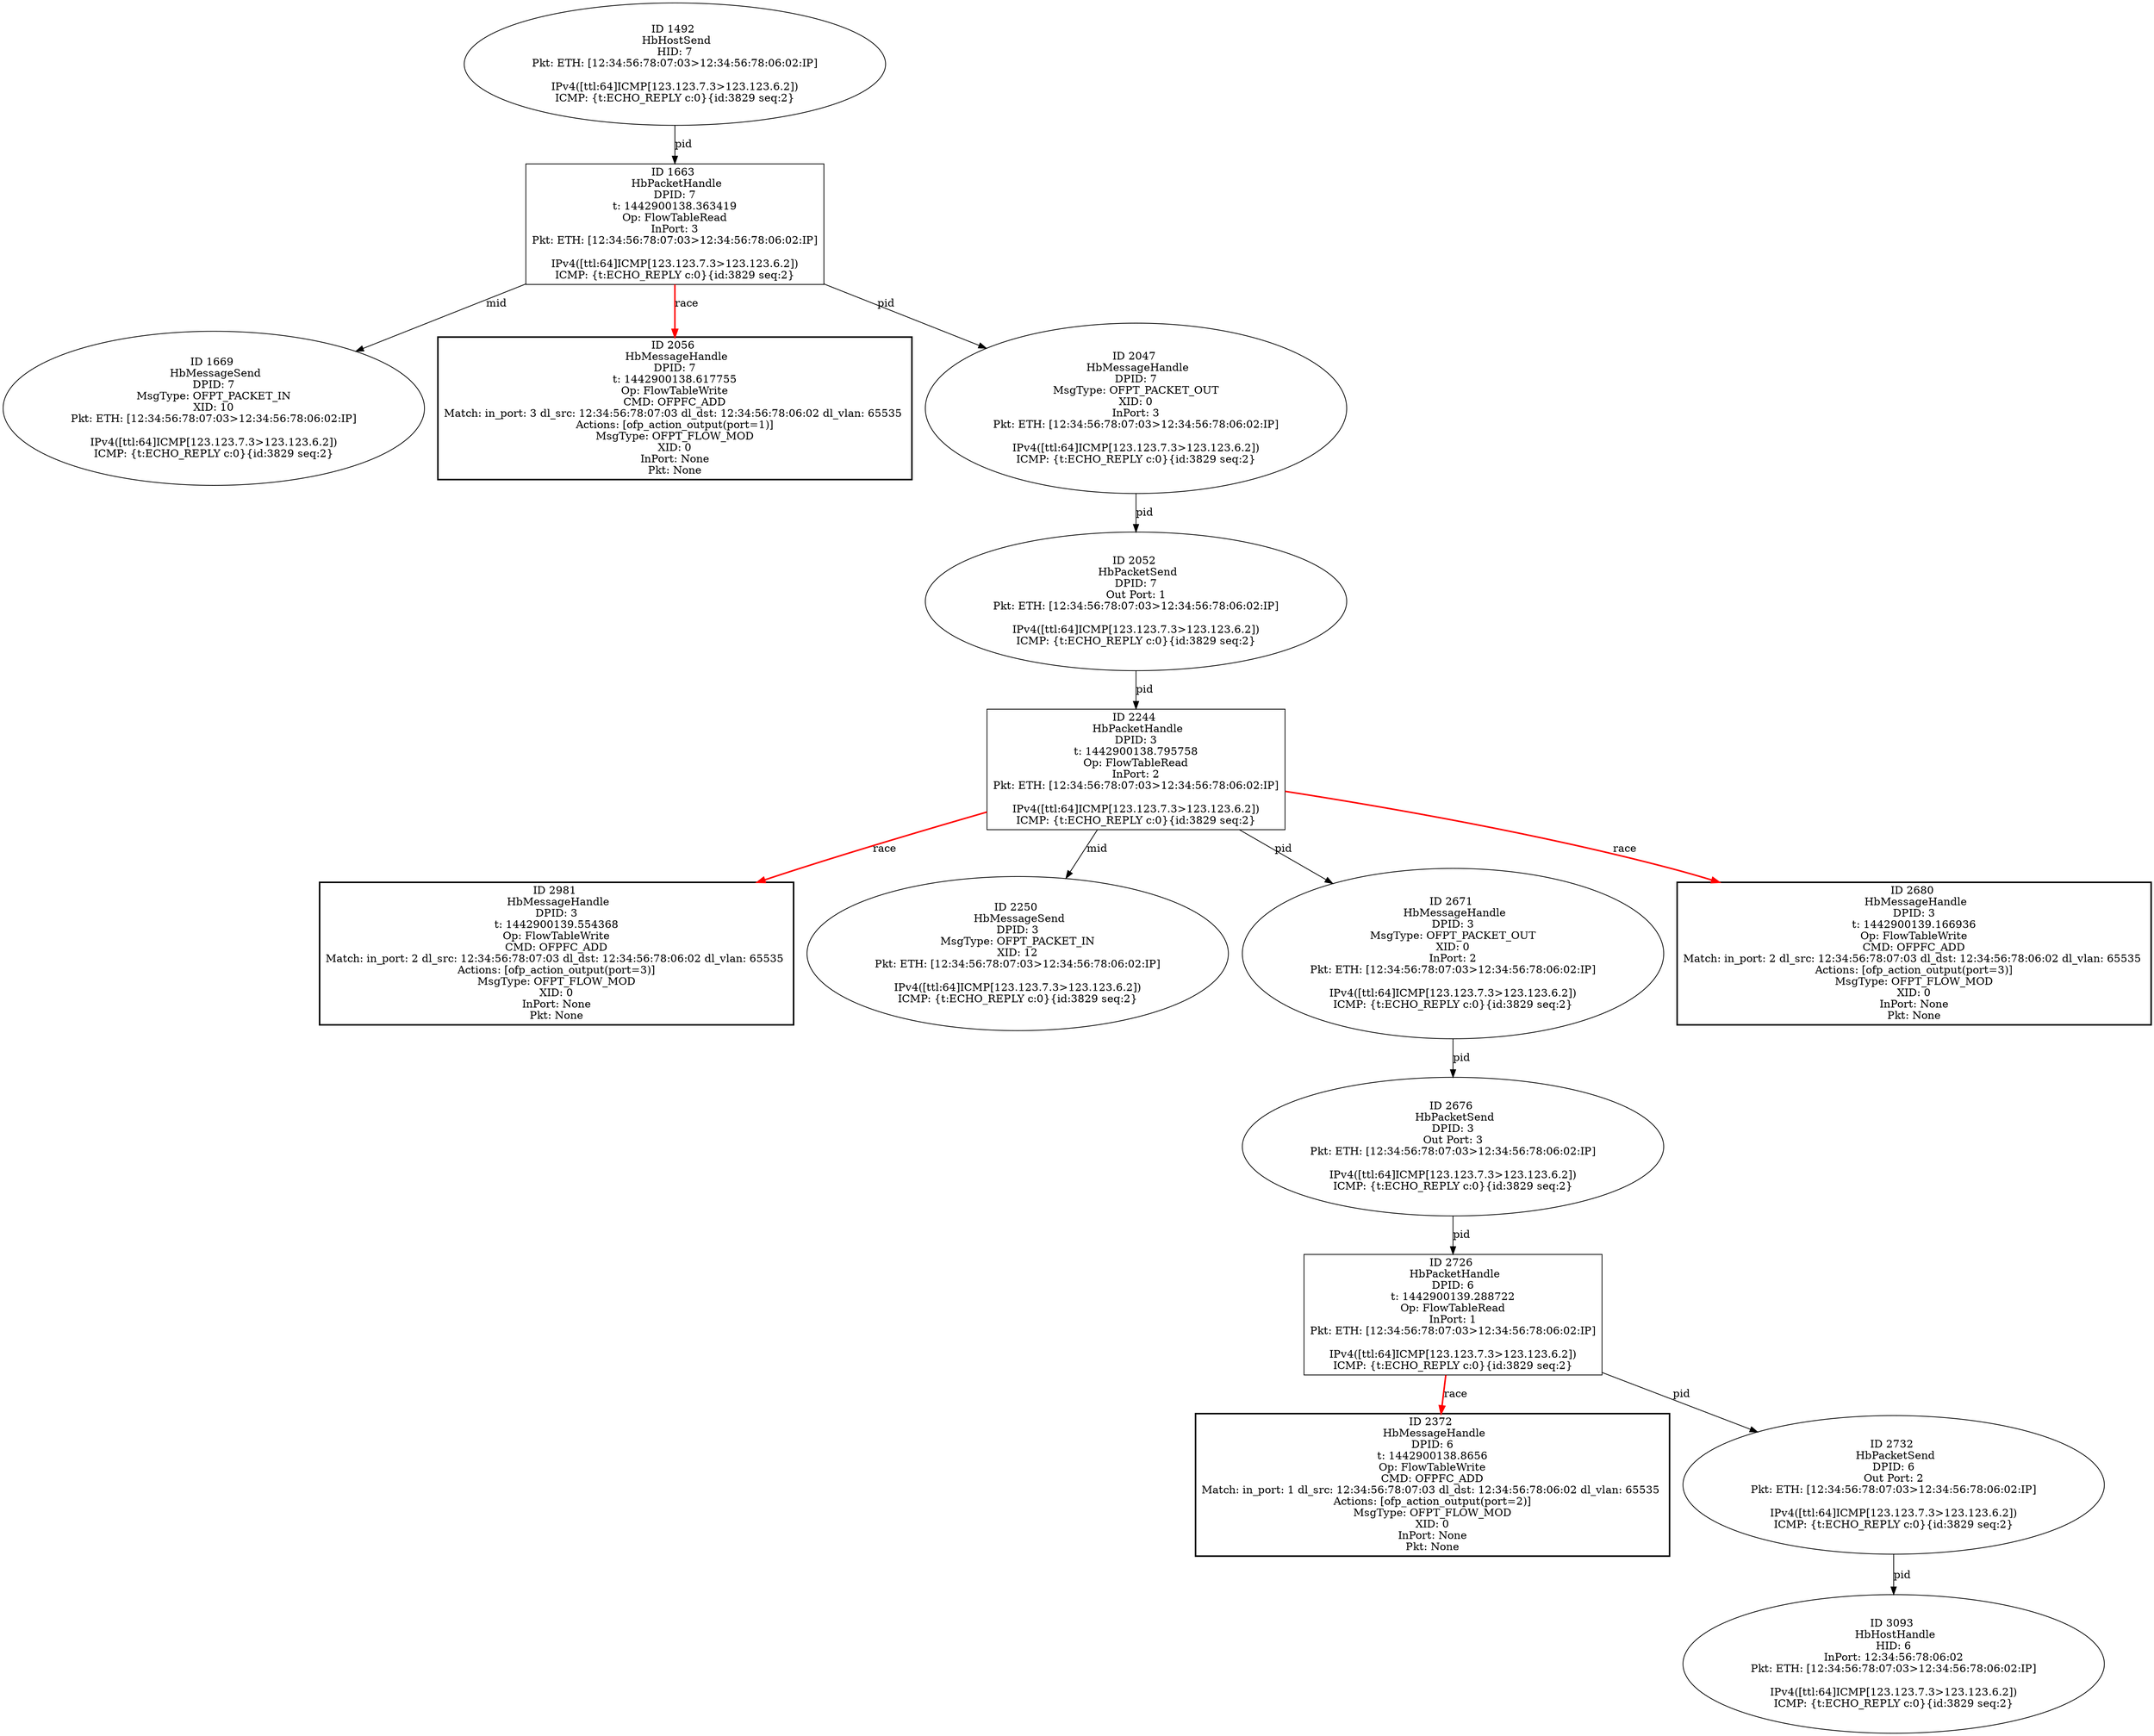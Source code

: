 strict digraph G {
2981 [shape=box, style=bold, event=<hb_events.HbMessageHandle object at 0x1081621d0>, label="ID 2981 
 HbMessageHandle
DPID: 3
t: 1442900139.554368
Op: FlowTableWrite
CMD: OFPFC_ADD
Match: in_port: 2 dl_src: 12:34:56:78:07:03 dl_dst: 12:34:56:78:06:02 dl_vlan: 65535 
Actions: [ofp_action_output(port=3)]
MsgType: OFPT_FLOW_MOD
XID: 0
InPort: None
Pkt: None"];
2052 [shape=oval, event=<hb_events.HbPacketSend object at 0x107b1ca50>, label="ID 2052 
 HbPacketSend
DPID: 7
Out Port: 1
Pkt: ETH: [12:34:56:78:07:03>12:34:56:78:06:02:IP]

IPv4([ttl:64]ICMP[123.123.7.3>123.123.6.2])
ICMP: {t:ECHO_REPLY c:0}{id:3829 seq:2}"];
1669 [shape=oval, event=<hb_events.HbMessageSend object at 0x107acfbd0>, label="ID 1669 
 HbMessageSend
DPID: 7
MsgType: OFPT_PACKET_IN
XID: 10
Pkt: ETH: [12:34:56:78:07:03>12:34:56:78:06:02:IP]

IPv4([ttl:64]ICMP[123.123.7.3>123.123.6.2])
ICMP: {t:ECHO_REPLY c:0}{id:3829 seq:2}"];
2726 [shape=box, event=<hb_events.HbPacketHandle object at 0x107eb2b10>, label="ID 2726 
 HbPacketHandle
DPID: 6
t: 1442900139.288722
Op: FlowTableRead
InPort: 1
Pkt: ETH: [12:34:56:78:07:03>12:34:56:78:06:02:IP]

IPv4([ttl:64]ICMP[123.123.7.3>123.123.6.2])
ICMP: {t:ECHO_REPLY c:0}{id:3829 seq:2}"];
2056 [shape=box, style=bold, event=<hb_events.HbMessageHandle object at 0x107b30a10>, label="ID 2056 
 HbMessageHandle
DPID: 7
t: 1442900138.617755
Op: FlowTableWrite
CMD: OFPFC_ADD
Match: in_port: 3 dl_src: 12:34:56:78:07:03 dl_dst: 12:34:56:78:06:02 dl_vlan: 65535 
Actions: [ofp_action_output(port=1)]
MsgType: OFPT_FLOW_MOD
XID: 0
InPort: None
Pkt: None"];
2250 [shape=oval, event=<hb_events.HbMessageSend object at 0x107c95990>, label="ID 2250 
 HbMessageSend
DPID: 3
MsgType: OFPT_PACKET_IN
XID: 12
Pkt: ETH: [12:34:56:78:07:03>12:34:56:78:06:02:IP]

IPv4([ttl:64]ICMP[123.123.7.3>123.123.6.2])
ICMP: {t:ECHO_REPLY c:0}{id:3829 seq:2}"];
2372 [shape=box, style=bold, event=<hb_events.HbMessageHandle object at 0x107cb5750>, label="ID 2372 
 HbMessageHandle
DPID: 6
t: 1442900138.8656
Op: FlowTableWrite
CMD: OFPFC_ADD
Match: in_port: 1 dl_src: 12:34:56:78:07:03 dl_dst: 12:34:56:78:06:02 dl_vlan: 65535 
Actions: [ofp_action_output(port=2)]
MsgType: OFPT_FLOW_MOD
XID: 0
InPort: None
Pkt: None"];
2732 [shape=oval, event=<hb_events.HbPacketSend object at 0x107ede150>, label="ID 2732 
 HbPacketSend
DPID: 6
Out Port: 2
Pkt: ETH: [12:34:56:78:07:03>12:34:56:78:06:02:IP]

IPv4([ttl:64]ICMP[123.123.7.3>123.123.6.2])
ICMP: {t:ECHO_REPLY c:0}{id:3829 seq:2}"];
2671 [shape=oval, event=<hb_events.HbMessageHandle object at 0x107ec4b50>, label="ID 2671 
 HbMessageHandle
DPID: 3
MsgType: OFPT_PACKET_OUT
XID: 0
InPort: 2
Pkt: ETH: [12:34:56:78:07:03>12:34:56:78:06:02:IP]

IPv4([ttl:64]ICMP[123.123.7.3>123.123.6.2])
ICMP: {t:ECHO_REPLY c:0}{id:3829 seq:2}"];
2676 [shape=oval, event=<hb_events.HbPacketSend object at 0x107eb2890>, label="ID 2676 
 HbPacketSend
DPID: 3
Out Port: 3
Pkt: ETH: [12:34:56:78:07:03>12:34:56:78:06:02:IP]

IPv4([ttl:64]ICMP[123.123.7.3>123.123.6.2])
ICMP: {t:ECHO_REPLY c:0}{id:3829 seq:2}"];
3093 [shape=oval, event=<hb_events.HbHostHandle object at 0x108201d10>, label="ID 3093 
 HbHostHandle
HID: 6
InPort: 12:34:56:78:06:02
Pkt: ETH: [12:34:56:78:07:03>12:34:56:78:06:02:IP]

IPv4([ttl:64]ICMP[123.123.7.3>123.123.6.2])
ICMP: {t:ECHO_REPLY c:0}{id:3829 seq:2}"];
2680 [shape=box, style=bold, event=<hb_events.HbMessageHandle object at 0x107ecc110>, label="ID 2680 
 HbMessageHandle
DPID: 3
t: 1442900139.166936
Op: FlowTableWrite
CMD: OFPFC_ADD
Match: in_port: 2 dl_src: 12:34:56:78:07:03 dl_dst: 12:34:56:78:06:02 dl_vlan: 65535 
Actions: [ofp_action_output(port=3)]
MsgType: OFPT_FLOW_MOD
XID: 0
InPort: None
Pkt: None"];
2244 [shape=box, event=<hb_events.HbPacketHandle object at 0x107c87c10>, label="ID 2244 
 HbPacketHandle
DPID: 3
t: 1442900138.795758
Op: FlowTableRead
InPort: 2
Pkt: ETH: [12:34:56:78:07:03>12:34:56:78:06:02:IP]

IPv4([ttl:64]ICMP[123.123.7.3>123.123.6.2])
ICMP: {t:ECHO_REPLY c:0}{id:3829 seq:2}"];
1663 [shape=box, event=<hb_events.HbPacketHandle object at 0x107ac99d0>, label="ID 1663 
 HbPacketHandle
DPID: 7
t: 1442900138.363419
Op: FlowTableRead
InPort: 3
Pkt: ETH: [12:34:56:78:07:03>12:34:56:78:06:02:IP]

IPv4([ttl:64]ICMP[123.123.7.3>123.123.6.2])
ICMP: {t:ECHO_REPLY c:0}{id:3829 seq:2}"];
1492 [shape=oval, event=<hb_events.HbHostSend object at 0x1079ee7d0>, label="ID 1492 
 HbHostSend
HID: 7
Pkt: ETH: [12:34:56:78:07:03>12:34:56:78:06:02:IP]

IPv4([ttl:64]ICMP[123.123.7.3>123.123.6.2])
ICMP: {t:ECHO_REPLY c:0}{id:3829 seq:2}"];
2047 [shape=oval, event=<hb_events.HbMessageHandle object at 0x107b1c490>, label="ID 2047 
 HbMessageHandle
DPID: 7
MsgType: OFPT_PACKET_OUT
XID: 0
InPort: 3
Pkt: ETH: [12:34:56:78:07:03>12:34:56:78:06:02:IP]

IPv4([ttl:64]ICMP[123.123.7.3>123.123.6.2])
ICMP: {t:ECHO_REPLY c:0}{id:3829 seq:2}"];
2052 -> 2244  [rel=pid, label=pid];
2726 -> 2372  [harmful=True, color=red, style=bold, rel=race, label=race];
2726 -> 2732  [rel=pid, label=pid];
2732 -> 3093  [rel=pid, label=pid];
2671 -> 2676  [rel=pid, label=pid];
2676 -> 2726  [rel=pid, label=pid];
2244 -> 2680  [harmful=True, color=red, style=bold, rel=race, label=race];
2244 -> 2250  [rel=mid, label=mid];
2244 -> 2981  [harmful=True, color=red, style=bold, rel=race, label=race];
2244 -> 2671  [rel=pid, label=pid];
2047 -> 2052  [rel=pid, label=pid];
1492 -> 1663  [rel=pid, label=pid];
1663 -> 2056  [harmful=True, color=red, style=bold, rel=race, label=race];
1663 -> 1669  [rel=mid, label=mid];
1663 -> 2047  [rel=pid, label=pid];
}
